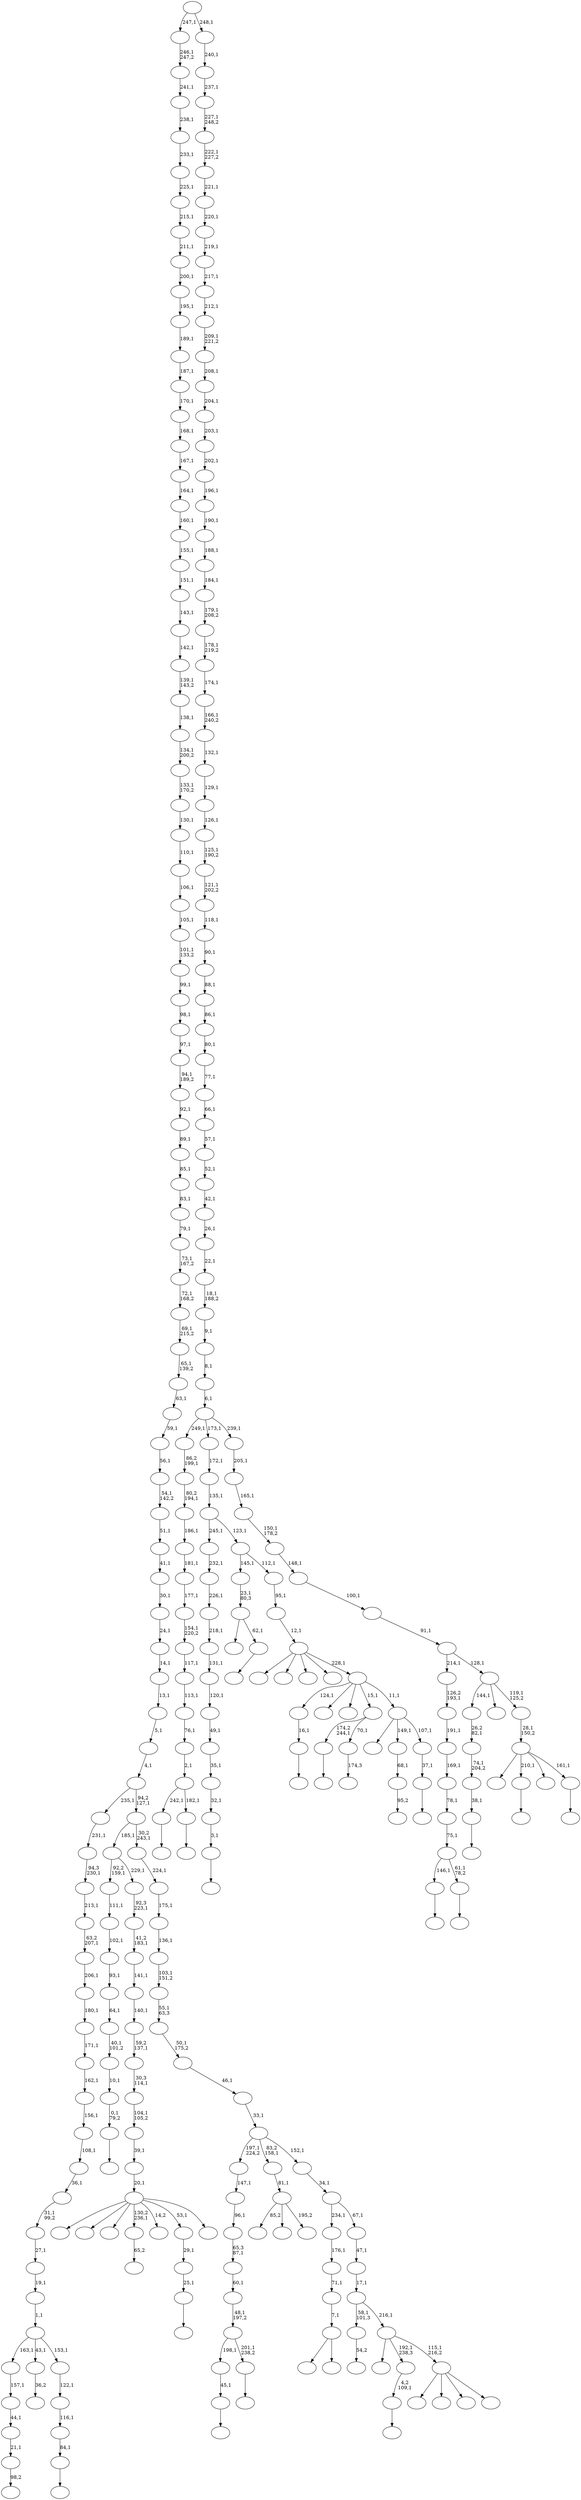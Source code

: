 digraph T {
	300 [label=""]
	299 [label=""]
	298 [label=""]
	297 [label=""]
	296 [label=""]
	295 [label=""]
	294 [label=""]
	293 [label=""]
	292 [label=""]
	291 [label=""]
	290 [label=""]
	289 [label=""]
	288 [label=""]
	287 [label=""]
	286 [label=""]
	285 [label=""]
	284 [label=""]
	283 [label=""]
	282 [label=""]
	281 [label=""]
	280 [label=""]
	279 [label=""]
	278 [label=""]
	277 [label=""]
	276 [label=""]
	275 [label=""]
	274 [label=""]
	273 [label=""]
	272 [label=""]
	271 [label=""]
	270 [label=""]
	269 [label=""]
	268 [label=""]
	267 [label=""]
	266 [label=""]
	265 [label=""]
	264 [label=""]
	263 [label=""]
	262 [label=""]
	261 [label=""]
	260 [label=""]
	259 [label=""]
	258 [label=""]
	257 [label=""]
	256 [label=""]
	255 [label=""]
	254 [label=""]
	253 [label=""]
	252 [label=""]
	251 [label=""]
	250 [label=""]
	249 [label=""]
	248 [label=""]
	247 [label=""]
	246 [label=""]
	245 [label=""]
	244 [label=""]
	243 [label=""]
	242 [label=""]
	241 [label=""]
	240 [label=""]
	239 [label=""]
	238 [label=""]
	237 [label=""]
	236 [label=""]
	235 [label=""]
	234 [label=""]
	233 [label=""]
	232 [label=""]
	231 [label=""]
	230 [label=""]
	229 [label=""]
	228 [label=""]
	227 [label=""]
	226 [label=""]
	225 [label=""]
	224 [label=""]
	223 [label=""]
	222 [label=""]
	221 [label=""]
	220 [label=""]
	219 [label=""]
	218 [label=""]
	217 [label=""]
	216 [label=""]
	215 [label=""]
	214 [label=""]
	213 [label=""]
	212 [label=""]
	211 [label=""]
	210 [label=""]
	209 [label=""]
	208 [label=""]
	207 [label=""]
	206 [label=""]
	205 [label=""]
	204 [label=""]
	203 [label=""]
	202 [label=""]
	201 [label=""]
	200 [label=""]
	199 [label=""]
	198 [label=""]
	197 [label=""]
	196 [label=""]
	195 [label=""]
	194 [label=""]
	193 [label=""]
	192 [label=""]
	191 [label=""]
	190 [label=""]
	189 [label=""]
	188 [label=""]
	187 [label=""]
	186 [label=""]
	185 [label=""]
	184 [label=""]
	183 [label=""]
	182 [label=""]
	181 [label=""]
	180 [label=""]
	179 [label=""]
	178 [label=""]
	177 [label=""]
	176 [label=""]
	175 [label=""]
	174 [label=""]
	173 [label=""]
	172 [label=""]
	171 [label=""]
	170 [label=""]
	169 [label=""]
	168 [label=""]
	167 [label=""]
	166 [label=""]
	165 [label=""]
	164 [label=""]
	163 [label=""]
	162 [label=""]
	161 [label=""]
	160 [label=""]
	159 [label=""]
	158 [label=""]
	157 [label=""]
	156 [label=""]
	155 [label=""]
	154 [label=""]
	153 [label=""]
	152 [label=""]
	151 [label=""]
	150 [label=""]
	149 [label=""]
	148 [label=""]
	147 [label=""]
	146 [label=""]
	145 [label=""]
	144 [label=""]
	143 [label=""]
	142 [label=""]
	141 [label=""]
	140 [label=""]
	139 [label=""]
	138 [label=""]
	137 [label=""]
	136 [label=""]
	135 [label=""]
	134 [label=""]
	133 [label=""]
	132 [label=""]
	131 [label=""]
	130 [label=""]
	129 [label=""]
	128 [label=""]
	127 [label=""]
	126 [label=""]
	125 [label=""]
	124 [label=""]
	123 [label=""]
	122 [label=""]
	121 [label=""]
	120 [label=""]
	119 [label=""]
	118 [label=""]
	117 [label=""]
	116 [label=""]
	115 [label=""]
	114 [label=""]
	113 [label=""]
	112 [label=""]
	111 [label=""]
	110 [label=""]
	109 [label=""]
	108 [label=""]
	107 [label=""]
	106 [label=""]
	105 [label=""]
	104 [label=""]
	103 [label=""]
	102 [label=""]
	101 [label=""]
	100 [label=""]
	99 [label=""]
	98 [label=""]
	97 [label=""]
	96 [label=""]
	95 [label=""]
	94 [label=""]
	93 [label=""]
	92 [label=""]
	91 [label=""]
	90 [label=""]
	89 [label=""]
	88 [label=""]
	87 [label=""]
	86 [label=""]
	85 [label=""]
	84 [label=""]
	83 [label=""]
	82 [label=""]
	81 [label=""]
	80 [label=""]
	79 [label=""]
	78 [label=""]
	77 [label=""]
	76 [label=""]
	75 [label=""]
	74 [label=""]
	73 [label=""]
	72 [label=""]
	71 [label=""]
	70 [label=""]
	69 [label=""]
	68 [label=""]
	67 [label=""]
	66 [label=""]
	65 [label=""]
	64 [label=""]
	63 [label=""]
	62 [label=""]
	61 [label=""]
	60 [label=""]
	59 [label=""]
	58 [label=""]
	57 [label=""]
	56 [label=""]
	55 [label=""]
	54 [label=""]
	53 [label=""]
	52 [label=""]
	51 [label=""]
	50 [label=""]
	49 [label=""]
	48 [label=""]
	47 [label=""]
	46 [label=""]
	45 [label=""]
	44 [label=""]
	43 [label=""]
	42 [label=""]
	41 [label=""]
	40 [label=""]
	39 [label=""]
	38 [label=""]
	37 [label=""]
	36 [label=""]
	35 [label=""]
	34 [label=""]
	33 [label=""]
	32 [label=""]
	31 [label=""]
	30 [label=""]
	29 [label=""]
	28 [label=""]
	27 [label=""]
	26 [label=""]
	25 [label=""]
	24 [label=""]
	23 [label=""]
	22 [label=""]
	21 [label=""]
	20 [label=""]
	19 [label=""]
	18 [label=""]
	17 [label=""]
	16 [label=""]
	15 [label=""]
	14 [label=""]
	13 [label=""]
	12 [label=""]
	11 [label=""]
	10 [label=""]
	9 [label=""]
	8 [label=""]
	7 [label=""]
	6 [label=""]
	5 [label=""]
	4 [label=""]
	3 [label=""]
	2 [label=""]
	1 [label=""]
	0 [label=""]
	294 -> 295 [label=""]
	293 -> 294 [label="45,1"]
	291 -> 292 [label="98,2"]
	290 -> 291 [label="21,1"]
	289 -> 290 [label="44,1"]
	288 -> 289 [label="157,1"]
	286 -> 287 [label=""]
	283 -> 284 [label=""]
	282 -> 283 [label="16,1"]
	276 -> 277 [label=""]
	273 -> 274 [label=""]
	272 -> 276 [label="242,1"]
	272 -> 273 [label="182,1"]
	271 -> 272 [label="2,1"]
	270 -> 271 [label="76,1"]
	269 -> 270 [label="113,1"]
	268 -> 269 [label="117,1"]
	267 -> 268 [label="154,1\n220,2"]
	266 -> 267 [label="177,1"]
	265 -> 266 [label="181,1"]
	264 -> 265 [label="186,1"]
	263 -> 264 [label="80,2\n194,1"]
	262 -> 263 [label="86,2\n199,1"]
	258 -> 259 [label="65,2"]
	256 -> 257 [label=""]
	255 -> 293 [label="198,1"]
	255 -> 256 [label="201,1\n238,2"]
	254 -> 255 [label="48,1\n197,2"]
	253 -> 254 [label="60,1"]
	252 -> 253 [label="65,3\n87,1"]
	251 -> 252 [label="96,1"]
	250 -> 251 [label="147,1"]
	248 -> 249 [label=""]
	247 -> 248 [label="0,1\n79,2"]
	246 -> 247 [label="10,1"]
	245 -> 246 [label="40,1\n101,2"]
	244 -> 245 [label="64,1"]
	243 -> 244 [label="93,1"]
	242 -> 243 [label="102,1"]
	241 -> 242 [label="111,1"]
	239 -> 240 [label=""]
	235 -> 236 [label=""]
	233 -> 234 [label=""]
	232 -> 281 [label=""]
	232 -> 233 [label="62,1"]
	231 -> 232 [label="23,1\n80,3"]
	229 -> 230 [label=""]
	228 -> 229 [label="3,1"]
	227 -> 228 [label="32,1"]
	226 -> 227 [label="35,1"]
	225 -> 226 [label="49,1"]
	224 -> 225 [label="120,1"]
	223 -> 224 [label="131,1"]
	222 -> 223 [label="218,1"]
	221 -> 222 [label="226,1"]
	220 -> 221 [label="232,1"]
	218 -> 297 [label="85,2"]
	218 -> 275 [label=""]
	218 -> 219 [label="195,2"]
	217 -> 218 [label="81,1"]
	213 -> 296 [label=""]
	213 -> 214 [label=""]
	212 -> 213 [label="7,1"]
	211 -> 212 [label="71,1"]
	210 -> 211 [label="176,1"]
	208 -> 209 [label=""]
	207 -> 208 [label="25,1"]
	206 -> 207 [label="29,1"]
	204 -> 205 [label="36,2"]
	202 -> 203 [label=""]
	201 -> 202 [label="38,1"]
	200 -> 201 [label="74,1\n204,2"]
	199 -> 200 [label="26,2\n82,1"]
	194 -> 195 [label="174,3"]
	193 -> 235 [label="174,2\n244,1"]
	193 -> 194 [label="70,1"]
	190 -> 191 [label=""]
	189 -> 286 [label="146,1"]
	189 -> 190 [label="61,1\n78,2"]
	188 -> 189 [label="75,1"]
	187 -> 188 [label="78,1"]
	186 -> 187 [label="169,1"]
	185 -> 186 [label="191,1"]
	184 -> 185 [label="126,2\n193,1"]
	182 -> 183 [label=""]
	181 -> 182 [label="84,1"]
	180 -> 181 [label="116,1"]
	179 -> 180 [label="122,1"]
	178 -> 288 [label="163,1"]
	178 -> 204 [label="43,1"]
	178 -> 179 [label="153,1"]
	177 -> 178 [label="1,1"]
	176 -> 177 [label="19,1"]
	175 -> 176 [label="27,1"]
	174 -> 175 [label="31,1\n99,2"]
	173 -> 174 [label="36,1"]
	172 -> 173 [label="108,1"]
	171 -> 172 [label="156,1"]
	170 -> 171 [label="162,1"]
	169 -> 170 [label="171,1"]
	168 -> 169 [label="180,1"]
	167 -> 168 [label="206,1"]
	166 -> 167 [label="63,2\n207,1"]
	165 -> 166 [label="213,1"]
	164 -> 165 [label="94,3\n230,1"]
	163 -> 164 [label="231,1"]
	161 -> 162 [label="95,2"]
	160 -> 161 [label="68,1"]
	158 -> 279 [label=""]
	158 -> 278 [label=""]
	158 -> 260 [label=""]
	158 -> 258 [label="130,2\n236,1"]
	158 -> 215 [label="14,2"]
	158 -> 206 [label="53,1"]
	158 -> 159 [label=""]
	157 -> 158 [label="20,1"]
	156 -> 157 [label="39,1"]
	155 -> 156 [label="104,1\n105,2"]
	154 -> 155 [label="30,3\n114,1"]
	153 -> 154 [label="59,2\n137,1"]
	152 -> 153 [label="140,1"]
	151 -> 152 [label="141,1"]
	150 -> 151 [label="41,2\n183,1"]
	149 -> 150 [label="92,3\n223,1"]
	148 -> 241 [label="92,2\n159,1"]
	148 -> 149 [label="229,1"]
	146 -> 147 [label=""]
	145 -> 146 [label="4,2\n109,1"]
	143 -> 144 [label=""]
	142 -> 143 [label="37,1"]
	141 -> 280 [label=""]
	141 -> 160 [label="149,1"]
	141 -> 142 [label="107,1"]
	140 -> 282 [label="124,1"]
	140 -> 261 [label=""]
	140 -> 237 [label=""]
	140 -> 193 [label="15,1"]
	140 -> 141 [label="11,1"]
	139 -> 300 [label=""]
	139 -> 238 [label=""]
	139 -> 216 [label=""]
	139 -> 196 [label=""]
	139 -> 140 [label="228,1"]
	138 -> 139 [label="12,1"]
	137 -> 138 [label="95,1"]
	136 -> 231 [label="145,1"]
	136 -> 137 [label="112,1"]
	135 -> 220 [label="245,1"]
	135 -> 136 [label="123,1"]
	134 -> 135 [label="135,1"]
	133 -> 134 [label="172,1"]
	130 -> 131 [label="54,2"]
	128 -> 299 [label=""]
	128 -> 192 [label=""]
	128 -> 132 [label=""]
	128 -> 129 [label=""]
	127 -> 285 [label=""]
	127 -> 145 [label="192,1\n238,3"]
	127 -> 128 [label="115,1\n216,2"]
	126 -> 130 [label="58,1\n101,3"]
	126 -> 127 [label="216,1"]
	125 -> 126 [label="17,1"]
	124 -> 125 [label="47,1"]
	123 -> 210 [label="234,1"]
	123 -> 124 [label="67,1"]
	122 -> 123 [label="34,1"]
	121 -> 250 [label="197,1\n224,2"]
	121 -> 217 [label="83,2\n158,1"]
	121 -> 122 [label="152,1"]
	120 -> 121 [label="33,1"]
	119 -> 120 [label="46,1"]
	118 -> 119 [label="50,1\n175,2"]
	117 -> 118 [label="55,1\n63,3"]
	116 -> 117 [label="103,1\n151,2"]
	115 -> 116 [label="136,1"]
	114 -> 115 [label="175,1"]
	113 -> 114 [label="224,1"]
	112 -> 148 [label="185,1"]
	112 -> 113 [label="30,2\n243,1"]
	111 -> 163 [label="235,1"]
	111 -> 112 [label="94,2\n127,1"]
	110 -> 111 [label="4,1"]
	109 -> 110 [label="5,1"]
	108 -> 109 [label="13,1"]
	107 -> 108 [label="14,1"]
	106 -> 107 [label="24,1"]
	105 -> 106 [label="30,1"]
	104 -> 105 [label="41,1"]
	103 -> 104 [label="51,1"]
	102 -> 103 [label="54,1\n142,2"]
	101 -> 102 [label="56,1"]
	100 -> 101 [label="59,1"]
	99 -> 100 [label="63,1"]
	98 -> 99 [label="65,1\n139,2"]
	97 -> 98 [label="69,1\n215,2"]
	96 -> 97 [label="72,1\n168,2"]
	95 -> 96 [label="73,1\n167,2"]
	94 -> 95 [label="79,1"]
	93 -> 94 [label="83,1"]
	92 -> 93 [label="85,1"]
	91 -> 92 [label="89,1"]
	90 -> 91 [label="92,1"]
	89 -> 90 [label="94,1\n189,2"]
	88 -> 89 [label="97,1"]
	87 -> 88 [label="98,1"]
	86 -> 87 [label="99,1"]
	85 -> 86 [label="101,1\n133,2"]
	84 -> 85 [label="105,1"]
	83 -> 84 [label="106,1"]
	82 -> 83 [label="110,1"]
	81 -> 82 [label="130,1"]
	80 -> 81 [label="133,1\n170,2"]
	79 -> 80 [label="134,1\n200,2"]
	78 -> 79 [label="138,1"]
	77 -> 78 [label="139,1\n143,2"]
	76 -> 77 [label="142,1"]
	75 -> 76 [label="143,1"]
	74 -> 75 [label="151,1"]
	73 -> 74 [label="155,1"]
	72 -> 73 [label="160,1"]
	71 -> 72 [label="164,1"]
	70 -> 71 [label="167,1"]
	69 -> 70 [label="168,1"]
	68 -> 69 [label="170,1"]
	67 -> 68 [label="187,1"]
	66 -> 67 [label="189,1"]
	65 -> 66 [label="195,1"]
	64 -> 65 [label="200,1"]
	63 -> 64 [label="211,1"]
	62 -> 63 [label="215,1"]
	61 -> 62 [label="225,1"]
	60 -> 61 [label="233,1"]
	59 -> 60 [label="238,1"]
	58 -> 59 [label="241,1"]
	57 -> 58 [label="246,1\n247,2"]
	55 -> 56 [label=""]
	54 -> 298 [label=""]
	54 -> 239 [label="210,1"]
	54 -> 197 [label=""]
	54 -> 55 [label="161,1"]
	53 -> 54 [label="28,1\n150,2"]
	52 -> 199 [label="144,1"]
	52 -> 198 [label=""]
	52 -> 53 [label="119,1\n125,2"]
	51 -> 184 [label="214,1"]
	51 -> 52 [label="128,1"]
	50 -> 51 [label="91,1"]
	49 -> 50 [label="100,1"]
	48 -> 49 [label="148,1"]
	47 -> 48 [label="150,1\n178,2"]
	46 -> 47 [label="165,1"]
	45 -> 46 [label="205,1"]
	44 -> 262 [label="249,1"]
	44 -> 133 [label="173,1"]
	44 -> 45 [label="239,1"]
	43 -> 44 [label="6,1"]
	42 -> 43 [label="8,1"]
	41 -> 42 [label="9,1"]
	40 -> 41 [label="18,1\n188,2"]
	39 -> 40 [label="22,1"]
	38 -> 39 [label="26,1"]
	37 -> 38 [label="42,1"]
	36 -> 37 [label="52,1"]
	35 -> 36 [label="57,1"]
	34 -> 35 [label="66,1"]
	33 -> 34 [label="77,1"]
	32 -> 33 [label="80,1"]
	31 -> 32 [label="86,1"]
	30 -> 31 [label="88,1"]
	29 -> 30 [label="90,1"]
	28 -> 29 [label="118,1"]
	27 -> 28 [label="121,1\n202,2"]
	26 -> 27 [label="125,1\n190,2"]
	25 -> 26 [label="126,1"]
	24 -> 25 [label="129,1"]
	23 -> 24 [label="132,1"]
	22 -> 23 [label="166,1\n240,2"]
	21 -> 22 [label="174,1"]
	20 -> 21 [label="178,1\n219,2"]
	19 -> 20 [label="179,1\n208,2"]
	18 -> 19 [label="184,1"]
	17 -> 18 [label="188,1"]
	16 -> 17 [label="190,1"]
	15 -> 16 [label="196,1"]
	14 -> 15 [label="202,1"]
	13 -> 14 [label="203,1"]
	12 -> 13 [label="204,1"]
	11 -> 12 [label="208,1"]
	10 -> 11 [label="209,1\n221,2"]
	9 -> 10 [label="212,1"]
	8 -> 9 [label="217,1"]
	7 -> 8 [label="219,1"]
	6 -> 7 [label="220,1"]
	5 -> 6 [label="221,1"]
	4 -> 5 [label="222,1\n227,2"]
	3 -> 4 [label="227,1\n248,2"]
	2 -> 3 [label="237,1"]
	1 -> 2 [label="240,1"]
	0 -> 57 [label="247,1"]
	0 -> 1 [label="248,1"]
}

